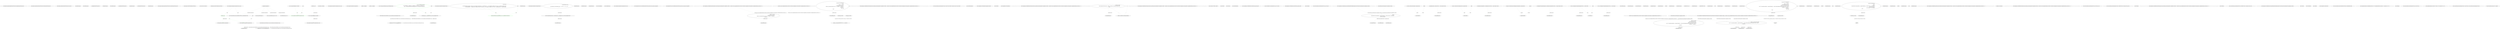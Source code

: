 digraph  {
m2_3 [cluster="Humanizer.Localisation.EnglishNumberToWordsConverter.EnglishNumberToWordsConverter()", file="Tokenizer.cs", label="Entry Humanizer.Localisation.EnglishNumberToWordsConverter.EnglishNumberToWordsConverter()", span="5-5"];
m2_11 [cluster="Humanizer.Localisation.FarsiNumberToWordsConverter.FarsiNumberToWordsConverter()", file="Tokenizer.cs", label="Entry Humanizer.Localisation.FarsiNumberToWordsConverter.FarsiNumberToWordsConverter()", span="5-5"];
m2_15 [cluster="Humanizer.Localisation.INumberToWordsConverter.Convert(int)", file="Tokenizer.cs", label="Entry Humanizer.Localisation.INumberToWordsConverter.Convert(int)", span="12-12"];
m2_8 [cluster="lambda expression", file="Tokenizer.cs", label="Entry lambda expression", span="17-17"];
m2_0 [cluster="lambda expression", file="Tokenizer.cs", label="Entry lambda expression", span="15-15"];
m2_1 [cluster="lambda expression", file="Tokenizer.cs", label="new EnglishNumberToWordsConverter()", span="15-15"];
m2_2 [cluster="lambda expression", file="Tokenizer.cs", label="Exit lambda expression", span="15-15"];
m2_4 [cluster="lambda expression", file="Tokenizer.cs", label="Entry lambda expression", span="16-16"];
m2_5 [cluster="lambda expression", file="Tokenizer.cs", label="new ArabicNumberToWordsConverter()", span="16-16"];
m2_6 [cluster="lambda expression", file="Tokenizer.cs", label="Exit lambda expression", span="16-16"];
m2_9 [cluster="lambda expression", file="Tokenizer.cs", label="new FarsiNumberToWordsConverter()", span="17-17"];
m2_10 [cluster="lambda expression", file="Tokenizer.cs", label="Exit lambda expression", span="17-17"];
m2_7 [cluster="Humanizer.Localisation.ArabicNumberToWordsConverter.ArabicNumberToWordsConverter()", file="Tokenizer.cs", label="Entry Humanizer.Localisation.ArabicNumberToWordsConverter.ArabicNumberToWordsConverter()", span="4-4"];
m2_12 [cluster="Humanizer.NumberToWordsExtension.ToWords(int)", file="Tokenizer.cs", label="Entry Humanizer.NumberToWordsExtension.ToWords(int)", span="25-25"];
m2_13 [cluster="Humanizer.NumberToWordsExtension.ToWords(int)", file="Tokenizer.cs", label="return Converter.Convert(number);", span="27-27"];
m2_14 [cluster="Humanizer.NumberToWordsExtension.ToWords(int)", file="Tokenizer.cs", label="Exit Humanizer.NumberToWordsExtension.ToWords(int)", span="25-25"];
m3_0 [cluster="CommandLine.OptionAttribute.OptionAttribute(string, string)", file="TokenPartitionerTests.cs", label="Entry CommandLine.OptionAttribute.OptionAttribute(string, string)", span="23-23"];
m3_3 [cluster="CommandLine.OptionAttribute.OptionAttribute(string, string)", color=green, community=0, file="TokenPartitionerTests.cs", label="longName == null", prediction=0, span="26-26"];
m3_2 [cluster="CommandLine.OptionAttribute.OptionAttribute(string, string)", file="TokenPartitionerTests.cs", label="throw new ArgumentNullException(''shortName'');", span="25-25"];
m3_4 [cluster="CommandLine.OptionAttribute.OptionAttribute(string, string)", file="TokenPartitionerTests.cs", label="throw new ArgumentNullException(''longName'');", span="26-26"];
m3_1 [cluster="CommandLine.OptionAttribute.OptionAttribute(string, string)", file="TokenPartitionerTests.cs", label="shortName == null", span="25-25"];
m3_5 [cluster="CommandLine.OptionAttribute.OptionAttribute(string, string)", file="TokenPartitionerTests.cs", label="this.shortName = shortName", span="28-28"];
m3_13 [cluster="CommandLine.OptionAttribute.OptionAttribute(string, string)", file="TokenPartitionerTests.cs", label="Exit CommandLine.OptionAttribute.OptionAttribute(string, string)", span="23-23"];
m3_15 [cluster="CommandLine.OptionAttribute.OptionAttribute()", file="TokenPartitionerTests.cs", label="Entry CommandLine.OptionAttribute.OptionAttribute()", span="42-42"];
m3_11 [cluster="CommandLine.OptionAttribute.OptionAttribute(string, string)", file="TokenPartitionerTests.cs", label="helpText = string.Empty", span="34-34"];
m3_23 [cluster="Unk.Any", file="TokenPartitionerTests.cs", label="CommandLine.OptionAttribute", span=""];
m3_12 [cluster="CommandLine.OptionAttribute.OptionAttribute(string, string)", file="TokenPartitionerTests.cs", label="metaValue = string.Empty", span="35-35"];
m3_6 [cluster="System.Collections.Generic.KeyValuePair<TKey, TValue>.KeyValuePair(TKey, TValue)", file="TokenPartitionerTests.cs", label="Entry System.Collections.Generic.KeyValuePair<TKey, TValue>.KeyValuePair(TKey, TValue)", span="0-0"];
m3_8 [cluster="CSharpx.Maybe.Nothing<T>()", file="TokenPartitionerTests.cs", label="Entry CSharpx.Maybe.Nothing<T>()", span="116-116"];
m3_9 [cluster="System.Collections.Generic.List<T>.List()", file="TokenPartitionerTests.cs", label="Entry System.Collections.Generic.List<T>.List()", span="0-0"];
m3_10 [cluster="CSharpx.Maybe.Just<T>(T)", file="TokenPartitionerTests.cs", label="Entry CSharpx.Maybe.Just<T>(T)", span="124-124"];
m3_14 [cluster="System.ArgumentNullException.ArgumentNullException(string)", file="TokenPartitionerTests.cs", label="Entry System.ArgumentNullException.ArgumentNullException(string)", span="0-0"];
m3_41 [cluster="lambda expression", file="TokenPartitionerTests.cs", label="Entry lambda expression", span="60-60"];
m3_16 [cluster="CommandLine.OptionAttribute.OptionAttribute()", file="TokenPartitionerTests.cs", label="Exit CommandLine.OptionAttribute.OptionAttribute()", span="42-42"];
m3_21 [cluster="CommandLine.OptionAttribute.OptionAttribute(char)", file="TokenPartitionerTests.cs", label="Entry CommandLine.OptionAttribute.OptionAttribute(char)", span="70-70"];
m3_17 [cluster="CommandLine.OptionAttribute.OptionAttribute(string)", color=green, community=0, file="TokenPartitionerTests.cs", label="Entry CommandLine.OptionAttribute.OptionAttribute(string)", prediction=1, span="51-51"];
m3_18 [cluster="CommandLine.OptionAttribute.OptionAttribute(string)", file="TokenPartitionerTests.cs", label="Exit CommandLine.OptionAttribute.OptionAttribute(string)", span="51-51"];
m3_35 [cluster="lambda expression", file="TokenPartitionerTests.cs", label="Entry lambda expression", span="56-56"];
m3_39 [cluster="lambda expression", file="TokenPartitionerTests.cs", label="result.Options.Any(r => a.Key.Equals(r.Key) && a.Value.SequenceEqual(r.Value))", span="60-60"];
m3_36 [cluster="lambda expression", color=green, community=0, file="TokenPartitionerTests.cs", label="TypeLookup.FindTypeDescriptorAndSibling(name, specs, StringComparer.InvariantCulture)", prediction=2, span="56-56"];
m3_37 [cluster="lambda expression", file="TokenPartitionerTests.cs", label="Exit lambda expression", span="56-56"];
m3_20 [cluster="CommandLine.OptionAttribute.OptionAttribute(char, string)", file="TokenPartitionerTests.cs", label="Exit CommandLine.OptionAttribute.OptionAttribute(char, string)", span="61-61"];
m3_22 [cluster="CommandLine.OptionAttribute.OptionAttribute(char)", file="TokenPartitionerTests.cs", label="Exit CommandLine.OptionAttribute.OptionAttribute(char)", span="70-70"];
m3_24 [cluster="lambda expression", file="TokenPartitionerTests.cs", label="Entry lambda expression", span="34-34"];
m3_25 [cluster="lambda expression", file="TokenPartitionerTests.cs", label="a.Key.Equals(r.Key) && a.Value.SequenceEqual(r.Value)", span="34-34"];
m3_38 [cluster="lambda expression", file="TokenPartitionerTests.cs", label="Entry lambda expression", span="60-60"];
m3_40 [cluster="lambda expression", file="TokenPartitionerTests.cs", label="Exit lambda expression", span="60-60"];
m3_42 [cluster="lambda expression", file="TokenPartitionerTests.cs", label="a.Key.Equals(r.Key) && a.Value.SequenceEqual(r.Value)", span="60-60"];
m3_26 [cluster="lambda expression", file="TokenPartitionerTests.cs", label="Exit lambda expression", span="34-34"];
m3_43 [cluster="lambda expression", file="TokenPartitionerTests.cs", label="Exit lambda expression", span="60-60"];
m3_28 [cluster="Unk.SequenceEqual", file="TokenPartitionerTests.cs", label="Entry Unk.SequenceEqual", span=""];
m3_27 [cluster="string.Equals(string)", file="TokenPartitionerTests.cs", label="Entry string.Equals(string)", span="0-0"];
m3_19 [cluster="CommandLine.OptionAttribute.OptionAttribute(char, string)", file="TokenPartitionerTests.cs", label="Entry CommandLine.OptionAttribute.OptionAttribute(char, string)", span="61-61"];
m3_29 [cluster="CommandLine.Tests.Unit.Core.TokenPartitionerTests.Partition_sequence_returns_sequence_with_duplicates()", file="TokenPartitionerTests.cs", label="Entry CommandLine.Tests.Unit.Core.TokenPartitionerTests.Partition_sequence_returns_sequence_with_duplicates()", span="40-40"];
m3_32 [cluster="CommandLine.Tests.Unit.Core.TokenPartitionerTests.Partition_sequence_returns_sequence_with_duplicates()", color=green, community=0, file="TokenPartitionerTests.cs", label="var result = TokenPartitioner.Partition(\r\n                new[] { Token.Name(''i''), Token.Value(''10''), Token.Value(''10''), Token.Value(''30''), Token.Value(''40'') },\r\n                name => TypeLookup.FindTypeDescriptorAndSibling(name, specs, StringComparer.InvariantCulture)\r\n                )", prediction=3, span="54-57"];
m3_31 [cluster="CommandLine.Tests.Unit.Core.TokenPartitionerTests.Partition_sequence_returns_sequence_with_duplicates()", file="TokenPartitionerTests.cs", label="var specs =new[]\r\n                {\r\n                    new OptionSpecification(string.Empty, ''stringvalue'', false, string.Empty, Maybe.Nothing<int>(), Maybe.Nothing<int>(), '\0', null, string.Empty, string.Empty, new List<string>(), typeof(string), TargetType.Scalar),\r\n                    new OptionSpecification(''i'', string.Empty, false, string.Empty, Maybe.Just(3), Maybe.Just(4), '\0', null, string.Empty, string.Empty, new List<string>(), typeof(IEnumerable<int>), TargetType.Sequence)\r\n                }", span="47-51"];
m3_33 [cluster="CommandLine.Tests.Unit.Core.TokenPartitionerTests.Partition_sequence_returns_sequence_with_duplicates()", file="TokenPartitionerTests.cs", label="Assert.True(expectedSequence.All(a => result.Options.Any(r => a.Key.Equals(r.Key) && a.Value.SequenceEqual(r.Value))))", span="60-60"];
m3_30 [cluster="CommandLine.Tests.Unit.Core.TokenPartitionerTests.Partition_sequence_returns_sequence_with_duplicates()", file="TokenPartitionerTests.cs", label="var expectedSequence = new[]\r\n                {\r\n                    new KeyValuePair<string, IEnumerable<string>>(''i'', new[] {''10'', ''10'', ''30'', ''40''}) \r\n                }", span="43-46"];
m3_34 [cluster="CommandLine.Tests.Unit.Core.TokenPartitionerTests.Partition_sequence_returns_sequence_with_duplicates()", file="TokenPartitionerTests.cs", label="Exit CommandLine.Tests.Unit.Core.TokenPartitionerTests.Partition_sequence_returns_sequence_with_duplicates()", span="40-40"];
m3_44 [file="TokenPartitionerTests.cs", label=specs, span=""];
m3_47 [file="TokenPartitionerTests.cs", label=specs, span=""];
m3_45 [file="TokenPartitionerTests.cs", label=result, span=""];
m3_48 [file="TokenPartitionerTests.cs", label=result, span=""];
m3_46 [file="TokenPartitionerTests.cs", label="System.Collections.Generic.KeyValuePair<string, System.Collections.Generic.IEnumerable<string>>", span=""];
m3_49 [file="TokenPartitionerTests.cs", label="System.Collections.Generic.KeyValuePair<string, System.Collections.Generic.IEnumerable<string>>", span=""];
m4_59 [cluster="CommandLine.Core.TokenPartitioner.PartitionScalars(System.Collections.Generic.IEnumerable<CommandLine.Core.Token>, System.Func<string, CommandLine.Infrastructure.Maybe<System.Tuple<CommandLine.Core.DescriptorType, CommandLine.Infrastructure.Maybe<int>>>>)", file="TypeDescriptor.cs", label="Entry CommandLine.Core.TokenPartitioner.PartitionScalars(System.Collections.Generic.IEnumerable<CommandLine.Core.Token>, System.Func<string, CommandLine.Infrastructure.Maybe<System.Tuple<CommandLine.Core.DescriptorType, CommandLine.Infrastructure.Maybe<int>>>>)", span="47-47"];
m4_60 [cluster="CommandLine.Core.TokenPartitioner.PartitionScalars(System.Collections.Generic.IEnumerable<CommandLine.Core.Token>, System.Func<string, CommandLine.Infrastructure.Maybe<System.Tuple<CommandLine.Core.DescriptorType, CommandLine.Infrastructure.Maybe<int>>>>)", file="TypeDescriptor.cs", label="return from tseq in tokens.Pairwise(\r\n                (f, s) =>\r\n                        f.IsName() && s.IsValue()\r\n                            ? typeLookup(f.Text).Return(info =>\r\n                                    info.Item1 == DescriptorType.Scalar ? new[] { f, s } : new Token[] { }, new Token[] { })\r\n                                    : new Token[] { })\r\n                from t in tseq\r\n                select t;", span="51-58"];
m4_61 [cluster="CommandLine.Core.TokenPartitioner.PartitionScalars(System.Collections.Generic.IEnumerable<CommandLine.Core.Token>, System.Func<string, CommandLine.Infrastructure.Maybe<System.Tuple<CommandLine.Core.DescriptorType, CommandLine.Infrastructure.Maybe<int>>>>)", file="TypeDescriptor.cs", label="Exit CommandLine.Core.TokenPartitioner.PartitionScalars(System.Collections.Generic.IEnumerable<CommandLine.Core.Token>, System.Func<string, CommandLine.Infrastructure.Maybe<System.Tuple<CommandLine.Core.DescriptorType, CommandLine.Infrastructure.Maybe<int>>>>)", span="47-47"];
m4_19 [cluster="System.Collections.Generic.IEnumerable<TSource>.Pairwise<TSource, TResult>(System.Func<TSource, TSource, TResult>)", file="TypeDescriptor.cs", label="Entry System.Collections.Generic.IEnumerable<TSource>.Pairwise<TSource, TResult>(System.Func<TSource, TSource, TResult>)", span="24-24"];
m4_17 [cluster="Unk.PartitionSequences", file="TypeDescriptor.cs", label="Entry Unk.PartitionSequences", span=""];
m4_86 [cluster="CommandLine.Core.Token.Equals(CommandLine.Core.Token)", file="TypeDescriptor.cs", label="Entry CommandLine.Core.Token.Equals(CommandLine.Core.Token)", span="59-59"];
m4_37 [cluster="Unk.IsValue", file="TypeDescriptor.cs", label="Entry Unk.IsValue", span=""];
m4_58 [cluster="CommandLine.Core.Token.IsName()", file="TypeDescriptor.cs", label="Entry CommandLine.Core.Token.IsName()", span="72-72"];
m4_13 [cluster="CommandLine.Core.TokenPartitioner.PartitionSwitches(System.Collections.Generic.IEnumerable<CommandLine.Core.Token>, System.Func<string, CommandLine.Infrastructure.Maybe<System.Tuple<CommandLine.Core.DescriptorType, CommandLine.Infrastructure.Maybe<int>>>>)", file="TypeDescriptor.cs", label="Entry CommandLine.Core.TokenPartitioner.PartitionSwitches(System.Collections.Generic.IEnumerable<CommandLine.Core.Token>, System.Func<string, CommandLine.Infrastructure.Maybe<System.Tuple<CommandLine.Core.DescriptorType, CommandLine.Infrastructure.Maybe<int>>>>)", span="38-38"];
m4_51 [cluster="CommandLine.Core.TokenPartitioner.PartitionSwitches(System.Collections.Generic.IEnumerable<CommandLine.Core.Token>, System.Func<string, CommandLine.Infrastructure.Maybe<System.Tuple<CommandLine.Core.DescriptorType, CommandLine.Infrastructure.Maybe<int>>>>)", file="TypeDescriptor.cs", label="return from t in tokens\r\n                   where typeLookup(t.Text).Return(info => t.IsName() && info.Item1 == DescriptorType.Boolean, false)\r\n                   select t;", span="42-44"];
m4_52 [cluster="CommandLine.Core.TokenPartitioner.PartitionSwitches(System.Collections.Generic.IEnumerable<CommandLine.Core.Token>, System.Func<string, CommandLine.Infrastructure.Maybe<System.Tuple<CommandLine.Core.DescriptorType, CommandLine.Infrastructure.Maybe<int>>>>)", file="TypeDescriptor.cs", label="Exit CommandLine.Core.TokenPartitioner.PartitionSwitches(System.Collections.Generic.IEnumerable<CommandLine.Core.Token>, System.Func<string, CommandLine.Infrastructure.Maybe<System.Tuple<CommandLine.Core.DescriptorType, CommandLine.Infrastructure.Maybe<int>>>>)", span="38-38"];
m4_53 [cluster="System.Func<T, TResult>.Invoke(T)", file="TypeDescriptor.cs", label="Entry System.Func<T, TResult>.Invoke(T)", span="0-0"];
m4_14 [cluster="Unk.Where", file="TypeDescriptor.cs", label="Entry Unk.Where", span=""];
m4_22 [cluster="Unk.Create", file="TypeDescriptor.cs", label="Entry Unk.Create", span=""];
m4_16 [cluster="Unk.PartitionScalars", file="TypeDescriptor.cs", label="Entry Unk.PartitionScalars", span=""];
m4_44 [cluster="CommandLine.Core.TokenPartitioner.CreateValue(string, params string[])", file="TypeDescriptor.cs", label="Entry CommandLine.Core.TokenPartitioner.CreateValue(string, params string[])", span="89-89"];
m4_111 [cluster="CommandLine.Core.TokenPartitioner.CreateValue(string, params string[])", file="TypeDescriptor.cs", label="return new KeyValuePair<string, IEnumerable<string>>(value, values);", span="91-91"];
m4_112 [cluster="CommandLine.Core.TokenPartitioner.CreateValue(string, params string[])", file="TypeDescriptor.cs", label="Exit CommandLine.Core.TokenPartitioner.CreateValue(string, params string[])", span="89-89"];
m4_30 [cluster="Unk.Contains", file="TypeDescriptor.cs", label="Entry Unk.Contains", span=""];
m4_96 [cluster="System.Collections.Generic.IEnumerable<TSource>.Any<TSource>()", file="TypeDescriptor.cs", label="Entry System.Collections.Generic.IEnumerable<TSource>.Any<TSource>()", span="0-0"];
m4_108 [cluster="lambda expression", file="TypeDescriptor.cs", label="Entry lambda expression", span="83-83"];
m4_24 [cluster="lambda expression", file="TypeDescriptor.cs", label="!switches.Contains(x)", span="22-22"];
m4_23 [cluster="lambda expression", file="TypeDescriptor.cs", label="Entry lambda expression", span="22-22"];
m4_28 [cluster="lambda expression", file="TypeDescriptor.cs", label="!scalars.Contains(x)", span="24-24"];
m4_27 [cluster="lambda expression", file="TypeDescriptor.cs", label="Entry lambda expression", span="24-24"];
m4_32 [cluster="lambda expression", file="TypeDescriptor.cs", label="!sequences.Contains(x)", span="26-26"];
m4_31 [cluster="lambda expression", file="TypeDescriptor.cs", label="Entry lambda expression", span="26-26"];
m4_34 [cluster="lambda expression", file="TypeDescriptor.cs", label="Entry lambda expression", span="27-27"];
m4_39 [cluster="lambda expression", file="TypeDescriptor.cs", label="!values.Contains(x)", span="28-28"];
m4_38 [cluster="lambda expression", file="TypeDescriptor.cs", label="Entry lambda expression", span="28-28"];
m4_41 [cluster="lambda expression", file="TypeDescriptor.cs", label="Entry lambda expression", span="31-31"];
m4_45 [cluster="lambda expression", file="TypeDescriptor.cs", label="Entry lambda expression", span="32-32"];
m4_48 [cluster="lambda expression", file="TypeDescriptor.cs", label="Entry lambda expression", span="34-34"];
m4_25 [cluster="lambda expression", file="TypeDescriptor.cs", label="Exit lambda expression", span="22-22"];
m4_29 [cluster="lambda expression", file="TypeDescriptor.cs", label="Exit lambda expression", span="24-24"];
m4_33 [cluster="lambda expression", file="TypeDescriptor.cs", label="Exit lambda expression", span="26-26"];
m4_35 [cluster="lambda expression", file="TypeDescriptor.cs", label="v.IsValue()", span="27-27"];
m4_36 [cluster="lambda expression", file="TypeDescriptor.cs", label="Exit lambda expression", span="27-27"];
m4_40 [cluster="lambda expression", file="TypeDescriptor.cs", label="Exit lambda expression", span="28-28"];
m4_42 [cluster="lambda expression", file="TypeDescriptor.cs", label="CreateValue(t.Text,''true'')", span="31-31"];
m4_43 [cluster="lambda expression", file="TypeDescriptor.cs", label="Exit lambda expression", span="31-31"];
m4_46 [cluster="lambda expression", file="TypeDescriptor.cs", label="CreateValue(f.Text, s.Text)", span="32-32"];
m4_47 [cluster="lambda expression", file="TypeDescriptor.cs", label="Exit lambda expression", span="32-32"];
m4_49 [cluster="lambda expression", file="TypeDescriptor.cs", label="t.Text", span="34-34"];
m4_50 [cluster="lambda expression", file="TypeDescriptor.cs", label="Exit lambda expression", span="34-34"];
m4_55 [cluster="lambda expression", file="TypeDescriptor.cs", label="Entry lambda expression", span="43-43"];
m4_56 [cluster="lambda expression", file="TypeDescriptor.cs", label="t.IsName() && info.Item1 == DescriptorType.Boolean", span="43-43"];
m4_57 [cluster="lambda expression", file="TypeDescriptor.cs", label="Exit lambda expression", span="43-43"];
m4_63 [cluster="lambda expression", file="TypeDescriptor.cs", label="f.IsName() && s.IsValue()\r\n                            ? typeLookup(f.Text).Return(info =>\r\n                                    info.Item1 == DescriptorType.Scalar ? new[] { f, s } : new Token[] { }, new Token[] { })\r\n                                    : new Token[] { }", span="53-56"];
m4_62 [cluster="lambda expression", file="TypeDescriptor.cs", label="Entry lambda expression", span="52-56"];
m4_67 [cluster="lambda expression", file="TypeDescriptor.cs", label="info.Item1 == DescriptorType.Scalar ? new[] { f, s } : new Token[] { }", span="55-55"];
m4_64 [cluster="lambda expression", file="TypeDescriptor.cs", label="Exit lambda expression", span="52-56"];
m4_66 [cluster="lambda expression", file="TypeDescriptor.cs", label="Entry lambda expression", span="54-55"];
m4_68 [cluster="lambda expression", file="TypeDescriptor.cs", label="Exit lambda expression", span="54-55"];
m4_73 [cluster="lambda expression", file="TypeDescriptor.cs", label="f.IsName() && s.IsValue()\r\n                            ? typeLookup(f.Text).Return(info =>\r\n                                   info.Item1 == DescriptorType.Sequence\r\n                                        ? new[] { f }.Concat(tokens.SkipWhile(t => t.Equals(f)).TakeWhile(v => v.IsValue()).Take(MaybeExtensions.Return(info.Item2, items => items, 0)))\r\n                                        : new Token[] { } , new Token[] { })\r\n                            : new Token[] {}", span="67-72"];
m4_76 [cluster="lambda expression", file="TypeDescriptor.cs", label="info.Item1 == DescriptorType.Sequence\r\n                                        ? new[] { f }.Concat(tokens.SkipWhile(t => t.Equals(f)).TakeWhile(v => v.IsValue()).Take(MaybeExtensions.Return(info.Item2, items => items, 0)))\r\n                                        : new Token[] { }", span="69-71"];
m4_72 [cluster="lambda expression", file="TypeDescriptor.cs", label="Entry lambda expression", span="66-72"];
m4_84 [cluster="lambda expression", file="TypeDescriptor.cs", label="t.Equals(f)", span="70-70"];
m4_74 [cluster="lambda expression", file="TypeDescriptor.cs", label="Exit lambda expression", span="66-72"];
m4_75 [cluster="lambda expression", file="TypeDescriptor.cs", label="Entry lambda expression", span="68-71"];
m4_77 [cluster="lambda expression", file="TypeDescriptor.cs", label="Exit lambda expression", span="68-71"];
m4_83 [cluster="lambda expression", file="TypeDescriptor.cs", label="Entry lambda expression", span="70-70"];
m4_87 [cluster="lambda expression", file="TypeDescriptor.cs", label="Entry lambda expression", span="70-70"];
m4_90 [cluster="lambda expression", file="TypeDescriptor.cs", label="Entry lambda expression", span="70-70"];
m4_85 [cluster="lambda expression", file="TypeDescriptor.cs", label="Exit lambda expression", span="70-70"];
m4_88 [cluster="lambda expression", file="TypeDescriptor.cs", label="v.IsValue()", span="70-70"];
m4_89 [cluster="lambda expression", file="TypeDescriptor.cs", label="Exit lambda expression", span="70-70"];
m4_91 [cluster="lambda expression", file="TypeDescriptor.cs", label=items, span="70-70"];
m4_92 [cluster="lambda expression", file="TypeDescriptor.cs", label="Exit lambda expression", span="70-70"];
m4_98 [cluster="lambda expression", file="TypeDescriptor.cs", label="f.IsName()\r\n                            ? CreateValue(f.Text, tokens.SkipWhile(t => t.Equals(f)).TakeWhile(v => v.IsValue()).Select(x => x.Text).ToArray())\r\n                            : CreateValue(string.Empty)", span="82-84"];
m4_97 [cluster="lambda expression", file="TypeDescriptor.cs", label="Entry lambda expression", span="81-84"];
m4_103 [cluster="lambda expression", file="TypeDescriptor.cs", label="t.Equals(f)", span="83-83"];
m4_99 [cluster="lambda expression", file="TypeDescriptor.cs", label="Exit lambda expression", span="81-84"];
m4_102 [cluster="lambda expression", file="TypeDescriptor.cs", label="Entry lambda expression", span="83-83"];
m4_105 [cluster="lambda expression", file="TypeDescriptor.cs", label="Entry lambda expression", span="83-83"];
m4_104 [cluster="lambda expression", file="TypeDescriptor.cs", label="Exit lambda expression", span="83-83"];
m4_106 [cluster="lambda expression", file="TypeDescriptor.cs", label="v.IsValue()", span="83-83"];
m4_107 [cluster="lambda expression", file="TypeDescriptor.cs", label="Exit lambda expression", span="83-83"];
m4_109 [cluster="lambda expression", file="TypeDescriptor.cs", label="x.Text", span="83-83"];
m4_110 [cluster="lambda expression", file="TypeDescriptor.cs", label="Exit lambda expression", span="83-83"];
m4_0 [cluster="CommandLine.Core.TokenPartitioner.Partition(System.Collections.Generic.IEnumerable<CommandLine.Core.Token>, System.Func<string, CommandLine.Infrastructure.Maybe<System.Tuple<CommandLine.Core.DescriptorType, CommandLine.Infrastructure.Maybe<int>>>>)", file="TypeDescriptor.cs", label="Entry CommandLine.Core.TokenPartitioner.Partition(System.Collections.Generic.IEnumerable<CommandLine.Core.Token>, System.Func<string, CommandLine.Infrastructure.Maybe<System.Tuple<CommandLine.Core.DescriptorType, CommandLine.Infrastructure.Maybe<int>>>>)", span="16-16"];
m4_1 [cluster="CommandLine.Core.TokenPartitioner.Partition(System.Collections.Generic.IEnumerable<CommandLine.Core.Token>, System.Func<string, CommandLine.Infrastructure.Maybe<System.Tuple<CommandLine.Core.DescriptorType, CommandLine.Infrastructure.Maybe<int>>>>)", file="TypeDescriptor.cs", label="var tokenList = tokens.ToList()", span="20-20"];
m4_2 [cluster="CommandLine.Core.TokenPartitioner.Partition(System.Collections.Generic.IEnumerable<CommandLine.Core.Token>, System.Func<string, CommandLine.Infrastructure.Maybe<System.Tuple<CommandLine.Core.DescriptorType, CommandLine.Infrastructure.Maybe<int>>>>)", file="TypeDescriptor.cs", label="var switches = PartitionSwitches(tokenList, typeLookup).ToList()", span="21-21"];
m4_4 [cluster="CommandLine.Core.TokenPartitioner.Partition(System.Collections.Generic.IEnumerable<CommandLine.Core.Token>, System.Func<string, CommandLine.Infrastructure.Maybe<System.Tuple<CommandLine.Core.DescriptorType, CommandLine.Infrastructure.Maybe<int>>>>)", file="TypeDescriptor.cs", label="var scalars = PartitionScalars(tokensExceptSwitches, typeLookup).ToList()", span="23-23"];
m4_6 [cluster="CommandLine.Core.TokenPartitioner.Partition(System.Collections.Generic.IEnumerable<CommandLine.Core.Token>, System.Func<string, CommandLine.Infrastructure.Maybe<System.Tuple<CommandLine.Core.DescriptorType, CommandLine.Infrastructure.Maybe<int>>>>)", file="TypeDescriptor.cs", label="var sequences = PartitionSequences(tokensExceptSwitchesAndScalars, typeLookup).ToList()", span="25-25"];
m4_3 [cluster="CommandLine.Core.TokenPartitioner.Partition(System.Collections.Generic.IEnumerable<CommandLine.Core.Token>, System.Func<string, CommandLine.Infrastructure.Maybe<System.Tuple<CommandLine.Core.DescriptorType, CommandLine.Infrastructure.Maybe<int>>>>)", file="TypeDescriptor.cs", label="var tokensExceptSwitches = tokenList.Where(x => !switches.Contains(x)).ToList()", span="22-22"];
m4_5 [cluster="CommandLine.Core.TokenPartitioner.Partition(System.Collections.Generic.IEnumerable<CommandLine.Core.Token>, System.Func<string, CommandLine.Infrastructure.Maybe<System.Tuple<CommandLine.Core.DescriptorType, CommandLine.Infrastructure.Maybe<int>>>>)", file="TypeDescriptor.cs", label="var tokensExceptSwitchesAndScalars = (tokensExceptSwitches.Where(x => !scalars.Contains(x))).ToList()", span="24-24"];
m4_7 [cluster="CommandLine.Core.TokenPartitioner.Partition(System.Collections.Generic.IEnumerable<CommandLine.Core.Token>, System.Func<string, CommandLine.Infrastructure.Maybe<System.Tuple<CommandLine.Core.DescriptorType, CommandLine.Infrastructure.Maybe<int>>>>)", file="TypeDescriptor.cs", label="var tokensExceptSwitchesAndScalarsAndSeq = tokensExceptSwitchesAndScalars.Where(x => !sequences.Contains(x)).ToList()", span="26-26"];
m4_8 [cluster="CommandLine.Core.TokenPartitioner.Partition(System.Collections.Generic.IEnumerable<CommandLine.Core.Token>, System.Func<string, CommandLine.Infrastructure.Maybe<System.Tuple<CommandLine.Core.DescriptorType, CommandLine.Infrastructure.Maybe<int>>>>)", file="TypeDescriptor.cs", label="var values = tokensExceptSwitchesAndScalarsAndSeq.Where(v => v.IsValue()).ToList()", span="27-27"];
m4_9 [cluster="CommandLine.Core.TokenPartitioner.Partition(System.Collections.Generic.IEnumerable<CommandLine.Core.Token>, System.Func<string, CommandLine.Infrastructure.Maybe<System.Tuple<CommandLine.Core.DescriptorType, CommandLine.Infrastructure.Maybe<int>>>>)", file="TypeDescriptor.cs", label="var errors = tokensExceptSwitchesAndScalarsAndSeq.Where(x => !values.Contains(x))", span="28-28"];
m4_11 [cluster="CommandLine.Core.TokenPartitioner.Partition(System.Collections.Generic.IEnumerable<CommandLine.Core.Token>, System.Func<string, CommandLine.Infrastructure.Maybe<System.Tuple<CommandLine.Core.DescriptorType, CommandLine.Infrastructure.Maybe<int>>>>)", file="TypeDescriptor.cs", label="Exit CommandLine.Core.TokenPartitioner.Partition(System.Collections.Generic.IEnumerable<CommandLine.Core.Token>, System.Func<string, CommandLine.Infrastructure.Maybe<System.Tuple<CommandLine.Core.DescriptorType, CommandLine.Infrastructure.Maybe<int>>>>)", span="16-16"];
m4_81 [cluster="System.Collections.Generic.IEnumerable<TSource>.Take<TSource>(int)", file="TypeDescriptor.cs", label="Entry System.Collections.Generic.IEnumerable<TSource>.Take<TSource>(int)", span="0-0"];
m4_78 [cluster="System.Collections.Generic.IEnumerable<TSource>.SkipWhile<TSource>(System.Func<TSource, bool>)", file="TypeDescriptor.cs", label="Entry System.Collections.Generic.IEnumerable<TSource>.SkipWhile<TSource>(System.Func<TSource, bool>)", span="0-0"];
m4_20 [cluster="Unk.Concat", file="TypeDescriptor.cs", label="Entry Unk.Concat", span=""];
m4_69 [cluster="CommandLine.Core.TokenPartitioner.PartitionSequences(System.Collections.Generic.IEnumerable<CommandLine.Core.Token>, System.Func<string, CommandLine.Infrastructure.Maybe<System.Tuple<CommandLine.Core.DescriptorType, CommandLine.Infrastructure.Maybe<int>>>>)", file="TypeDescriptor.cs", label="Entry CommandLine.Core.TokenPartitioner.PartitionSequences(System.Collections.Generic.IEnumerable<CommandLine.Core.Token>, System.Func<string, CommandLine.Infrastructure.Maybe<System.Tuple<CommandLine.Core.DescriptorType, CommandLine.Infrastructure.Maybe<int>>>>)", span="61-61"];
m4_70 [cluster="CommandLine.Core.TokenPartitioner.PartitionSequences(System.Collections.Generic.IEnumerable<CommandLine.Core.Token>, System.Func<string, CommandLine.Infrastructure.Maybe<System.Tuple<CommandLine.Core.DescriptorType, CommandLine.Infrastructure.Maybe<int>>>>)", file="TypeDescriptor.cs", label="return from tseq in tokens.Pairwise(\r\n                (f, s) =>     \r\n                        f.IsName() && s.IsValue()\r\n                            ? typeLookup(f.Text).Return(info =>\r\n                                   info.Item1 == DescriptorType.Sequence\r\n                                        ? new[] { f }.Concat(tokens.SkipWhile(t => t.Equals(f)).TakeWhile(v => v.IsValue()).Take(MaybeExtensions.Return(info.Item2, items => items, 0)))\r\n                                        : new Token[] { } , new Token[] { })\r\n                            : new Token[] {})\r\n                from t in tseq\r\n                select t;", span="65-74"];
m4_71 [cluster="CommandLine.Core.TokenPartitioner.PartitionSequences(System.Collections.Generic.IEnumerable<CommandLine.Core.Token>, System.Func<string, CommandLine.Infrastructure.Maybe<System.Tuple<CommandLine.Core.DescriptorType, CommandLine.Infrastructure.Maybe<int>>>>)", file="TypeDescriptor.cs", label="Exit CommandLine.Core.TokenPartitioner.PartitionSequences(System.Collections.Generic.IEnumerable<CommandLine.Core.Token>, System.Func<string, CommandLine.Infrastructure.Maybe<System.Tuple<CommandLine.Core.DescriptorType, CommandLine.Infrastructure.Maybe<int>>>>)", span="61-61"];
m4_95 [cluster="Unk.Pairwise", file="TypeDescriptor.cs", label="Entry Unk.Pairwise", span=""];
m4_79 [cluster="System.Collections.Generic.IEnumerable<TSource>.TakeWhile<TSource>(System.Func<TSource, bool>)", file="TypeDescriptor.cs", label="Entry System.Collections.Generic.IEnumerable<TSource>.TakeWhile<TSource>(System.Func<TSource, bool>)", span="0-0"];
m4_21 [cluster="CommandLine.Core.TokenPartitioner.SequenceTokensToKeyValuePairEnumerable(System.Collections.Generic.IEnumerable<CommandLine.Core.Token>)", file="TypeDescriptor.cs", label="Entry CommandLine.Core.TokenPartitioner.SequenceTokensToKeyValuePairEnumerable(System.Collections.Generic.IEnumerable<CommandLine.Core.Token>)", span="77-77"];
m4_93 [cluster="CommandLine.Core.TokenPartitioner.SequenceTokensToKeyValuePairEnumerable(System.Collections.Generic.IEnumerable<CommandLine.Core.Token>)", file="TypeDescriptor.cs", label="return from t in tokens.Pairwise(\r\n                (f, s) =>\r\n                        f.IsName()\r\n                            ? CreateValue(f.Text, tokens.SkipWhile(t => t.Equals(f)).TakeWhile(v => v.IsValue()).Select(x => x.Text).ToArray())\r\n                            : CreateValue(string.Empty))\r\n                   where t.Key.Length > 0 && t.Value.Any()\r\n                   select t;", span="80-86"];
m4_94 [cluster="CommandLine.Core.TokenPartitioner.SequenceTokensToKeyValuePairEnumerable(System.Collections.Generic.IEnumerable<CommandLine.Core.Token>)", file="TypeDescriptor.cs", label="Exit CommandLine.Core.TokenPartitioner.SequenceTokensToKeyValuePairEnumerable(System.Collections.Generic.IEnumerable<CommandLine.Core.Token>)", span="77-77"];
m4_18 [cluster="Unk.Select", file="TypeDescriptor.cs", label="Entry Unk.Select", span=""];
m4_101 [cluster="Unk.CreateValue", file="TypeDescriptor.cs", label="Entry Unk.CreateValue", span=""];
m4_15 [cluster="Unk.ToList", file="TypeDescriptor.cs", label="Entry Unk.ToList", span=""];
m4_65 [cluster="CommandLine.Core.Token.IsValue()", file="TypeDescriptor.cs", label="Entry CommandLine.Core.Token.IsValue()", span="77-77"];
m4_113 [cluster="System.Collections.Generic.KeyValuePair<TKey, TValue>.KeyValuePair(TKey, TValue)", file="TypeDescriptor.cs", label="Entry System.Collections.Generic.KeyValuePair<TKey, TValue>.KeyValuePair(TKey, TValue)", span="0-0"];
m4_80 [cluster="CommandLine.Infrastructure.MaybeExtensions.Return<T1, T2>(CommandLine.Infrastructure.Maybe<T1>, System.Func<T1, T2>, T2)", file="TypeDescriptor.cs", label="Entry CommandLine.Infrastructure.MaybeExtensions.Return<T1, T2>(CommandLine.Infrastructure.Maybe<T1>, System.Func<T1, T2>, T2)", span="103-103"];
m4_100 [cluster="Unk.ToArray", file="TypeDescriptor.cs", label="Entry Unk.ToArray", span=""];
m4_12 [cluster="System.Collections.Generic.IEnumerable<TSource>.ToList<TSource>()", file="TypeDescriptor.cs", label="Entry System.Collections.Generic.IEnumerable<TSource>.ToList<TSource>()", span="0-0"];
m4_54 [cluster="CommandLine.Infrastructure.Maybe<T1>.Return<T1, T2>(System.Func<T1, T2>, T2)", file="TypeDescriptor.cs", label="Entry CommandLine.Infrastructure.Maybe<T1>.Return<T1, T2>(System.Func<T1, T2>, T2)", span="103-103"];
m4_82 [cluster="System.Collections.Generic.IEnumerable<TSource>.Concat<TSource>(System.Collections.Generic.IEnumerable<TSource>)", file="TypeDescriptor.cs", label="Entry System.Collections.Generic.IEnumerable<TSource>.Concat<TSource>(System.Collections.Generic.IEnumerable<TSource>)", span="0-0"];
m4_26 [cluster="System.Collections.Generic.List<T>.Contains(T)", file="TypeDescriptor.cs", label="Entry System.Collections.Generic.List<T>.Contains(T)", span="0-0"];
m4_114 [file="TypeDescriptor.cs", label=switches, span=""];
m4_115 [file="TypeDescriptor.cs", label=scalars, span=""];
m4_116 [file="TypeDescriptor.cs", label=sequences, span=""];
m4_117 [file="TypeDescriptor.cs", label=values, span=""];
m4_118 [file="TypeDescriptor.cs", label=t, span=""];
m4_119 [file="TypeDescriptor.cs", label="System.Func<string, CommandLine.Infrastructure.Maybe<System.Tuple<CommandLine.Core.DescriptorType, CommandLine.Infrastructure.Maybe<int>>>>", span=""];
m4_120 [file="TypeDescriptor.cs", label="CommandLine.Core.Token", span=""];
m4_121 [file="TypeDescriptor.cs", label="CommandLine.Core.Token", span=""];
m4_122 [file="TypeDescriptor.cs", label="System.Collections.Generic.IEnumerable<CommandLine.Core.Token>", span=""];
m4_123 [file="TypeDescriptor.cs", label="System.Func<string, CommandLine.Infrastructure.Maybe<System.Tuple<CommandLine.Core.DescriptorType, CommandLine.Infrastructure.Maybe<int>>>>", span=""];
m4_124 [file="TypeDescriptor.cs", label="CommandLine.Core.Token", span=""];
m4_125 [file="TypeDescriptor.cs", label="System.Collections.Generic.IEnumerable<CommandLine.Core.Token>", span=""];
m4_126 [file="TypeDescriptor.cs", label="CommandLine.Core.Token", span=""];
m3_0 -> m3_3  [color=darkseagreen4, key=1, label=string, style=dashed];
m3_0 -> m3_6  [color=darkseagreen4, key=1, label=string, style=dashed];
m3_3 -> m3_16  [color=green, key=1, label="lambda expression", style=dashed];
m3_3 -> m3_21  [color=green, key=1, label=result, style=dashed];
m3_2 -> m3_17  [color=green, key=1, label=specs, style=dashed];
m3_4 -> m3_20  [color=darkseagreen4, key=1, label="lambda expression", style=dashed];
m3_1 -> m3_4  [color=darkseagreen4, key=1, label=expectedSequence, style=dashed];
m3_23 -> m3_6  [color=darkseagreen4, key=1, label="CommandLine.OptionAttribute", style=dashed];
m3_23 -> m3_8  [color=darkseagreen4, key=1, label="CommandLine.OptionAttribute", style=dashed];
m3_23 -> m3_9  [color=darkseagreen4, key=1, label="CommandLine.OptionAttribute", style=dashed];
m3_23 -> m3_10  [color=darkseagreen4, key=1, label="CommandLine.OptionAttribute", style=dashed];
m3_21 -> m3_24  [color=darkseagreen4, key=1, label="lambda expression", style=dashed];
m3_21 -> m3_25  [color=darkseagreen4, key=1, label="System.Collections.Generic.KeyValuePair<string, System.Collections.Generic.IEnumerable<string>>", style=dashed];
m3_39 -> m3_41  [color=darkseagreen4, key=1, label="lambda expression", style=dashed];
m3_39 -> m3_42  [color=darkseagreen4, key=1, label="System.Collections.Generic.KeyValuePair<string, System.Collections.Generic.IEnumerable<string>>", style=dashed];
m3_25 -> m3_25  [color=darkseagreen4, key=1, label="System.Collections.Generic.KeyValuePair<string, System.Collections.Generic.IEnumerable<string>>", style=dashed];
m3_42 -> m3_42  [color=darkseagreen4, key=1, label="System.Collections.Generic.KeyValuePair<string, System.Collections.Generic.IEnumerable<string>>", style=dashed];
m3_32 -> m3_35  [color=green, key=1, label="lambda expression", style=dashed];
m3_32 -> m3_39  [color=green, key=1, label=result, style=dashed];
m3_31 -> m3_36  [color=green, key=1, label=specs, style=dashed];
m3_33 -> m3_38  [color=darkseagreen4, key=1, label="lambda expression", style=dashed];
m3_30 -> m3_33  [color=darkseagreen4, key=1, label=expectedSequence, style=dashed];
m3_44 -> m3_17  [color=green, key=1, label=specs, style=dashed];
m3_47 -> m3_36  [color=green, key=1, label=specs, style=dashed];
m3_45 -> m3_21  [color=darkseagreen4, key=1, label=result, style=dashed];
m3_48 -> m3_39  [color=darkseagreen4, key=1, label=result, style=dashed];
m3_46 -> m3_25  [color=darkseagreen4, key=1, label="System.Collections.Generic.KeyValuePair<string, System.Collections.Generic.IEnumerable<string>>", style=dashed];
m3_49 -> m3_42  [color=darkseagreen4, key=1, label="System.Collections.Generic.KeyValuePair<string, System.Collections.Generic.IEnumerable<string>>", style=dashed];
m4_59 -> m4_63  [color=darkseagreen4, key=1, label="System.Func<string, CommandLine.Infrastructure.Maybe<System.Tuple<CommandLine.Core.DescriptorType, CommandLine.Infrastructure.Maybe<int>>>>", style=dashed];
m4_60 -> m4_62  [color=darkseagreen4, key=1, label="lambda expression", style=dashed];
m4_60 -> m4_60  [color=darkseagreen4, key=1, label=tseq, style=dashed];
m4_51 -> m4_51  [color=darkseagreen4, key=1, label=t, style=dashed];
m4_51 -> m4_55  [color=darkseagreen4, key=1, label="lambda expression", style=dashed];
m4_51 -> m4_56  [color=darkseagreen4, key=1, label=t, style=dashed];
m4_63 -> m4_66  [color=darkseagreen4, key=1, label="lambda expression", style=dashed];
m4_62 -> m4_67  [color=darkseagreen4, key=1, label="CommandLine.Core.Token", style=dashed];
m4_73 -> m4_75  [color=darkseagreen4, key=1, label="lambda expression", style=dashed];
m4_76 -> m4_83  [color=darkseagreen4, key=1, label="lambda expression", style=dashed];
m4_76 -> m4_87  [color=darkseagreen4, key=1, label="lambda expression", style=dashed];
m4_76 -> m4_90  [color=darkseagreen4, key=1, label="lambda expression", style=dashed];
m4_72 -> m4_76  [color=darkseagreen4, key=1, label="CommandLine.Core.Token", style=dashed];
m4_72 -> m4_84  [color=darkseagreen4, key=1, label="CommandLine.Core.Token", style=dashed];
m4_98 -> m4_102  [color=darkseagreen4, key=1, label="lambda expression", style=dashed];
m4_98 -> m4_105  [color=darkseagreen4, key=1, label="lambda expression", style=dashed];
m4_98 -> m4_108  [color=darkseagreen4, key=1, label="lambda expression", style=dashed];
m4_97 -> m4_103  [color=darkseagreen4, key=1, label="CommandLine.Core.Token", style=dashed];
m4_2 -> m4_24  [color=darkseagreen4, key=1, label=switches, style=dashed];
m4_4 -> m4_28  [color=darkseagreen4, key=1, label=scalars, style=dashed];
m4_6 -> m4_32  [color=darkseagreen4, key=1, label=sequences, style=dashed];
m4_3 -> m4_23  [color=darkseagreen4, key=1, label="lambda expression", style=dashed];
m4_5 -> m4_27  [color=darkseagreen4, key=1, label="lambda expression", style=dashed];
m4_7 -> m4_31  [color=darkseagreen4, key=1, label="lambda expression", style=dashed];
m4_8 -> m4_34  [color=darkseagreen4, key=1, label="lambda expression", style=dashed];
m4_8 -> m4_39  [color=darkseagreen4, key=1, label=values, style=dashed];
m4_9 -> m4_38  [color=darkseagreen4, key=1, label="lambda expression", style=dashed];
m4_69 -> m4_73  [color=darkseagreen4, key=1, label="System.Collections.Generic.IEnumerable<CommandLine.Core.Token>", style=dashed];
m4_69 -> m4_76  [color=darkseagreen4, key=1, label="System.Collections.Generic.IEnumerable<CommandLine.Core.Token>", style=dashed];
m4_70 -> m4_72  [color=darkseagreen4, key=1, label="lambda expression", style=dashed];
m4_70 -> m4_70  [color=darkseagreen4, key=1, label=tseq, style=dashed];
m4_21 -> m4_98  [color=darkseagreen4, key=1, label="System.Collections.Generic.IEnumerable<CommandLine.Core.Token>", style=dashed];
m4_93 -> m4_97  [color=darkseagreen4, key=1, label="lambda expression", style=dashed];
m4_93 -> m4_93  [color=darkseagreen4, key=1, label=t, style=dashed];
m4_114 -> m4_24  [color=darkseagreen4, key=1, label=switches, style=dashed];
m4_115 -> m4_28  [color=darkseagreen4, key=1, label=scalars, style=dashed];
m4_116 -> m4_32  [color=darkseagreen4, key=1, label=sequences, style=dashed];
m4_117 -> m4_39  [color=darkseagreen4, key=1, label=values, style=dashed];
m4_118 -> m4_56  [color=darkseagreen4, key=1, label=t, style=dashed];
m4_119 -> m4_63  [color=darkseagreen4, key=1, label="System.Func<string, CommandLine.Infrastructure.Maybe<System.Tuple<CommandLine.Core.DescriptorType, CommandLine.Infrastructure.Maybe<int>>>>", style=dashed];
m4_120 -> m4_67  [color=darkseagreen4, key=1, label="CommandLine.Core.Token", style=dashed];
m4_121 -> m4_67  [color=darkseagreen4, key=1, label="CommandLine.Core.Token", style=dashed];
m4_122 -> m4_73  [color=darkseagreen4, key=1, label="System.Collections.Generic.IEnumerable<CommandLine.Core.Token>", style=dashed];
m4_122 -> m4_76  [color=darkseagreen4, key=1, label="System.Collections.Generic.IEnumerable<CommandLine.Core.Token>", style=dashed];
m4_123 -> m4_73  [color=darkseagreen4, key=1, label="System.Func<string, CommandLine.Infrastructure.Maybe<System.Tuple<CommandLine.Core.DescriptorType, CommandLine.Infrastructure.Maybe<int>>>>", style=dashed];
m4_124 -> m4_76  [color=darkseagreen4, key=1, label="CommandLine.Core.Token", style=dashed];
m4_124 -> m4_84  [color=darkseagreen4, key=1, label="CommandLine.Core.Token", style=dashed];
m4_125 -> m4_98  [color=darkseagreen4, key=1, label="System.Collections.Generic.IEnumerable<CommandLine.Core.Token>", style=dashed];
m4_126 -> m4_103  [color=darkseagreen4, key=1, label="CommandLine.Core.Token", style=dashed];
}
